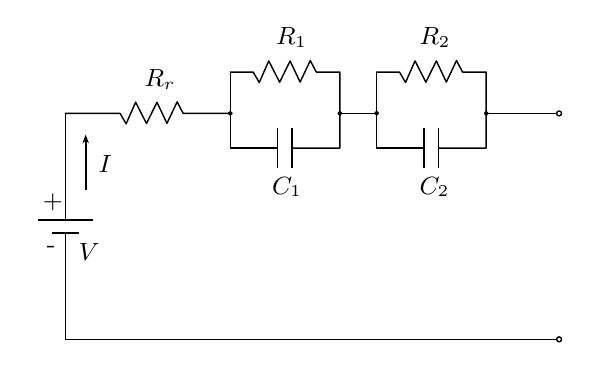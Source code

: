 


\def \globalscale {.900000}
\begin{tikzpicture}[y=0.80pt, x=0.80pt, yscale=-\globalscale, xscale=\globalscale, inner sep=0pt, outer sep=0pt]
\small
\path[draw=black,line join=round,line width=0.512pt] (0.32,96.524) -- (27.89,96.524);



\path[draw=black,line join=round,line width=0.512pt] (7.327,103.043) -- (20.883,103.043);



\path[draw=black,line join=round,line width=0.512pt] (14.209,96.505) -- (14.209,42.86);



\path[draw=black,line join=round,line width=0.512pt] (260.963,156.558) -- (14.209,156.558) -- (14.209,102.913);



\path[draw=black,line join=round,line width=0.512pt] (260.8,43.079) -- (225.432,43.079);



\path[draw=black,line join=round,line width=0.512pt] (97.003,43.079) -- (73.382,43.079) -- (70.345,37.304) -- (65.238,48.096) -- (60.225,37.49) -- (54.962,48.173) -- (49.512,37.475) -- (44.748,48.33) -- (41.736,43.105) -- (13.976,43.105);



\path[draw=black,line join=round,line width=0.512pt] (262.037,155.253) .. controls (262.724,155.253) and (263.28,155.81) .. (263.28,156.496) .. controls (263.28,157.182) and (262.724,157.739) .. (262.037,157.739) .. controls (261.351,157.739) and (260.795,157.182) .. (260.795,156.496) .. controls (260.795,155.81) and (261.351,155.253) .. (262.037,155.253) -- cycle;



\path[draw=black,line join=round,line width=0.512pt] (262.037,41.859) .. controls (262.724,41.859) and (263.28,42.415) .. (263.28,43.101) .. controls (263.28,43.788) and (262.724,44.344) .. (262.037,44.344) .. controls (261.351,44.344) and (260.795,43.788) .. (260.795,43.101) .. controls (260.795,42.415) and (261.351,41.859) .. (262.037,41.859) -- cycle;



\path[cm={{1.0,0.0,0.0,1.0,(3.0,92.0)}}] (0.0,0.0) node[above right] () {+};



\path[cm={{1.0,0.0,0.0,1.0,(5.0,113.0)}}] (0.0,0.0) node[above right] () {-};



\path[cm={{1.0,0.0,0.0,1.0,(21.0,117.0)}}] (0.0,0.0) node[above right] () {$V$};



\path[cm={{1.0,0.0,0.0,1.0,(54.0,31.0)}}] (0.0,0.0) node[above right] () {$R_r$};



\path[draw=black,line join=round,line width=0.512pt] (24.578,81.373) -- (24.578,55.721);



\path[fill=black,line join=round,line width=0.160pt] (22.774,58.196) -- (24.525,56.651) -- (26.13,58.188) -- (24.446,53.745) -- (22.774,58.196) -- cycle;



\path[cm={{1.0,0.0,0.0,1.0,(31.0,73.0)}}] (0.0,0.0) node[above right] () {$I$};



\path[draw=black,line join=round,line width=0.512pt] (97.025,60.676) -- (97.025,22.141);



\path[draw=black,line join=round,line width=0.512pt] (96.772,60.508) -- (120.729,60.508);



\path[draw=black,line join=round,line width=0.512pt] (128.079,60.509) -- (152.039,60.509) -- (152.039,22.362) -- (140.199,22.36) -- (137.163,16.585) -- (132.056,27.377) -- (127.042,16.772) -- (121.78,27.455) -- (116.33,16.756) -- (111.566,27.611) -- (108.553,22.386) -- (96.791,22.387);



\path[draw=black,line join=round,line width=0.512pt] (120.749,70.454) -- (120.749,50.456);



\path[draw=black,line join=round,line width=0.512pt] (128.073,70.454) -- (128.073,50.456);



\path[draw=black,line join=round,line width=0.512pt] (170.4,43.057) -- (152.112,43.057);



\path[draw=black,line join=round,line width=0.512pt] (170.422,60.654) -- (170.422,22.119);



\path[draw=black,line join=round,line width=0.512pt] (170.169,60.486) -- (194.126,60.486);



\path[draw=black,line join=round,line width=0.512pt] (201.476,60.486) -- (225.436,60.487) -- (225.436,22.34) -- (213.596,22.338) -- (210.56,16.563) -- (205.453,27.355) -- (200.44,16.75) -- (195.177,27.433) -- (189.727,16.734) -- (184.963,27.589) -- (181.951,22.364) -- (170.189,22.365);



\path[draw=black,line join=round,line width=0.512pt] (194.147,70.432) -- (194.147,50.434);



\path[draw=black,line join=round,line width=0.512pt] (201.47,70.432) -- (201.47,50.434);



\path[draw=black,fill=black,line join=round,line width=0.512pt] (225.49,42.216) .. controls (225.977,42.216) and (226.372,42.611) .. (226.372,43.098) .. controls (226.372,43.585) and (225.977,43.98) .. (225.49,43.98) .. controls (225.003,43.98) and (224.608,43.585) .. (224.608,43.098) .. controls (224.608,42.611) and (225.003,42.216) .. (225.49,42.216) -- cycle;



\path[draw=black,fill=black,line join=round,line width=0.512pt] (170.453,42.177) .. controls (170.94,42.177) and (171.335,42.571) .. (171.335,43.059) .. controls (171.335,43.546) and (170.94,43.941) .. (170.453,43.941) .. controls (169.966,43.941) and (169.571,43.546) .. (169.571,43.059) .. controls (169.571,42.571) and (169.966,42.177) .. (170.453,42.177) -- cycle;



\path[draw=black,fill=black,line join=round,line width=0.512pt] (151.971,42.154) .. controls (152.458,42.154) and (152.853,42.549) .. (152.853,43.036) .. controls (152.853,43.523) and (152.458,43.918) .. (151.971,43.918) .. controls (151.483,43.918) and (151.089,43.523) .. (151.089,43.036) .. controls (151.089,42.549) and (151.483,42.154) .. (151.971,42.154) -- cycle;



\path[draw=black,fill=black,line join=round,line width=0.512pt] (97.036,42.215) .. controls (97.523,42.215) and (97.918,42.61) .. (97.918,43.097) .. controls (97.918,43.584) and (97.523,43.979) .. (97.036,43.979) .. controls (96.549,43.979) and (96.154,43.584) .. (96.154,43.097) .. controls (96.154,42.61) and (96.549,42.215) .. (97.036,42.215) -- cycle;



\path[cm={{1.0,0.0,0.0,1.0,(120.0,10.0)}}] (0.0,0.0) node[above right] () {$R_1$};



\path[cm={{1.0,0.0,0.0,1.0,(192.0,10.0)}}] (0.0,0.0) node[above right] () {$R_2$};



\path[cm={{1.0,0.0,0.0,1.0,(118.0,85.0)}}] (0.0,0.0) node[above right] () {$C_1$};



\path[cm={{1.0,0.0,0.0,1.0,(192.0,85.0)}}] (0.0,0.0) node[above right] () {$C_2$};




\end{tikzpicture}

